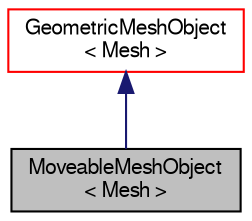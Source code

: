 digraph "MoveableMeshObject&lt; Mesh &gt;"
{
  bgcolor="transparent";
  edge [fontname="FreeSans",fontsize="10",labelfontname="FreeSans",labelfontsize="10"];
  node [fontname="FreeSans",fontsize="10",shape=record];
  Node1 [label="MoveableMeshObject\l\< Mesh \>",height=0.2,width=0.4,color="black", fillcolor="grey75", style="filled" fontcolor="black"];
  Node2 -> Node1 [dir="back",color="midnightblue",fontsize="10",style="solid",fontname="FreeSans"];
  Node2 [label="GeometricMeshObject\l\< Mesh \>",height=0.2,width=0.4,color="red",URL="$a00897.html"];
}
